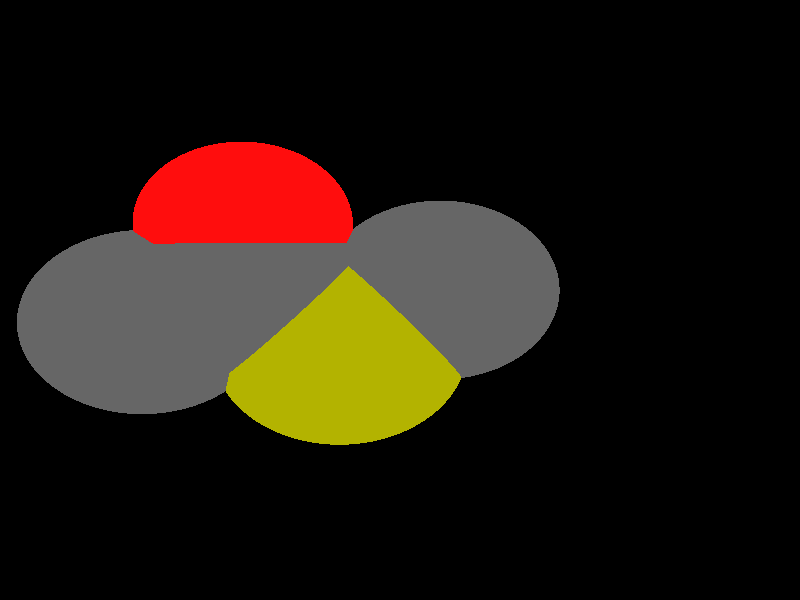 global_settings {
	ambient_light rgb <0.200000002980232, 0.200000002980232, 0.200000002980232>
	max_trace_level 15
}

background { color rgb <0,0,0> }

camera {
	perspective
	location <0.276927946666345, 0.540441688548949, 15.5798968179976>
	angle 40
	up <0.173020610491132, 0.983894852334857, -0.0448863887414209>
	right <0.979097874381114, -0.166872229805531, 0.116279883479969> * 1
	direction <0.10691688700884, -0.0640669842329115, -0.992201693610548> }

light_source {
	<20.5896697309977, 15.9893137013721, 27.2077199661573>
	color rgb <1, 1, 1>
	fade_distance 51.6370990926474
	fade_power 0
	spotlight
	area_light <20, 0, 0>, <0, 0, 20>, 20, 20
	circular
	orient
	point_at <-20.5896697309977, -15.9893137013721, -27.2077199661573>
}

light_source {
	<-15.7158916234899, 20.4015771870646, -16.0215776776575>
	color rgb <0.300000011920929, 0.300000011920929, 0.300000011920929> shadowless
	fade_distance 51.6370990926474
	fade_power 0
	parallel
	point_at <15.7158916234899, -20.4015771870646, 16.0215776776575>
}

#default {
	finish {ambient 0.5 diffuse 1 specular 0.2 roughness .01 metallic 1}
}

union {
cylinder {
	<-0.159432293031494, 0.0981379712812014, -0.00054355822167205>, 	<-0.888995707909512, -0.0745863561422081, -0.00032806149645804>, 0.075
	pigment { rgbt <0.400000005960464, 0.400000005960464, 0.400000005960464, 0> }
}
cylinder {
	<-0.888995707909512, -0.0745863561422081, -0.00032806149645804>, 	<-1.61855912278753, -0.247310683565618, -0.000112564771244029>, 0.075
	pigment { rgbt <0.400000005960464, 0.400000005960464, 0.400000005960464, 0> }
}
cylinder {
	<-0.0483133451738615, 0.0805644385435083, -0.000562900663581925>, 	<0.0512177571234531, 0.709908448151941, -0.00088290870131792>, 0.075
	pigment { rgbt <0.400000005960464, 0.400000005960464, 0.400000005960464, 0> }
}
cylinder {
	<-0.270551240889126, 0.115711504018894, -0.000524215779762189>, 	<-0.171020138591811, 0.745055513627328, -0.000844223817498184>, 0.075
	pigment { rgbt <0.400000005960464, 0.400000005960464, 0.400000005960464, 0> }
}
cylinder {
	<0.0512177571234531, 0.709908448151941, -0.00088290870131792>, 	<0.142313569251573, 1.28591536799889, -0.00117579596381409>, 0.075
	pigment { rgbt <1, 0.0500000007450581, 0.0500000007450581, 0> }
}
cylinder {
	<-0.171020138591811, 0.745055513627328, -0.000844223817498184>, 	<-0.0799243264636914, 1.32106243347427, -0.00113711107999435>, 0.075
	pigment { rgbt <1, 0.0500000007450581, 0.0500000007450581, 0> }
}
cylinder {
	<-0.159432293031494, 0.0981379712812014, -0.00054355822167205>, 	<0.35259196540105, -0.504605959335114, -0.000331308392047471>, 0.075
	pigment { rgbt <0.400000005960464, 0.400000005960464, 0.400000005960464, 0> }
}
cylinder {
	<0.35259196540105, -0.504605959335114, -0.000331308392047471>, 	<0.966002542525901, -1.22669968096796, -7.70308098031595e-05>, 0.075
	pigment { rgbt <0.699999988079071, 0.699999988079071, 0, 0> }
}
cylinder {
	<0.966002542525901, -1.22669968096796, -7.70308098031595e-05>, 	<1.82898190659293, -0.766302203106438, -0.000638672466160991>, 0.075
	pigment { rgbt <0.699999988079071, 0.699999988079071, 0, 0> }
}
cylinder {
	<1.82898190659293, -0.766302203106438, -0.000638672466160991>, 	<2.55379425189918, -0.379616507484201, -0.00111039267537655>, 0.075
	pigment { rgbt <0.400000005960464, 0.400000005960464, 0.400000005960464, 0> }
}
sphere {
	<-0.159432293031494, 0.0981379712812014, -0.00054355822167205>, 0.4104
	pigment { rgbt <0.400000005960464, 0.400000005960464, 0.400000005960464,0> }
}
sphere {
	<-1.61855912278753, -0.247310683565618, -0.000112564771244029>, 0.4104
	pigment { rgbt <0.400000005960464, 0.400000005960464, 0.400000005960464,0> }
}
sphere {
	<0.0311946213939407, 1.30348890073658, -0.00115645352190421>, 0.3564
	pigment { rgbt <1, 0.0500000007450581, 0.0500000007450581,0> }
}
sphere {
	<0.966002542525901, -1.22669968096796, -7.70308098031595e-05>, 0.567
	pigment { rgbt <0.699999988079071, 0.699999988079071, 0,0> }
}
sphere {
	<2.55379425189918, -0.379616507484201, -0.00111039267537655>, 0.4104
	pigment { rgbt <0.400000005960464, 0.400000005960464, 0.400000005960464,0> }
}
}
merge {
}
union {
}
merge {
sphere {
	<-0.159432293031494, 0.0981379712812014, -0.00054355822167205>, 1.69983
	pigment { rgbt <0, 0, 0,0> }
}
sphere {
	<-1.61855912278753, -0.247310683565618, -0.000112564771244029>, 1.69983
	pigment { rgbt <0, 0, 0,0> }
}
sphere {
	<0.0311946213939407, 1.30348890073658, -0.00115645352190421>, 1.519848
	pigment { rgbt <0, 0, 0,0> }
}
sphere {
	<0.966002542525901, -1.22669968096796, -7.70308098031595e-05>, 1.79982
	pigment { rgbt <0, 0, 0,0> }
}
sphere {
	<2.55379425189918, -0.379616507484201, -0.00111039267537655>, 1.69983
	pigment { rgbt <0, 0, 0,0> }
}
sphere {
	<-0.159432293031494, 0.0981379712812014, -0.00054355822167205>, 1.7
	pigment { rgbt <0.400000005960464, 0.400000005960464, 0.400000005960464,0.350000023841858> }
}
sphere {
	<-1.61855912278753, -0.247310683565618, -0.000112564771244029>, 1.7
	pigment { rgbt <0.400000005960464, 0.400000005960464, 0.400000005960464,0.350000023841858> }
}
sphere {
	<0.0311946213939407, 1.30348890073658, -0.00115645352190421>, 1.52
	pigment { rgbt <1, 0.0500000007450581, 0.0500000007450581,0.350000023841858> }
}
sphere {
	<0.966002542525901, -1.22669968096796, -7.70308098031595e-05>, 1.8
	pigment { rgbt <0.699999988079071, 0.699999988079071, 0,0.350000023841858> }
}
sphere {
	<2.55379425189918, -0.379616507484201, -0.00111039267537655>, 1.7
	pigment { rgbt <0.400000005960464, 0.400000005960464, 0.400000005960464,0.350000023841858> }
}
}

